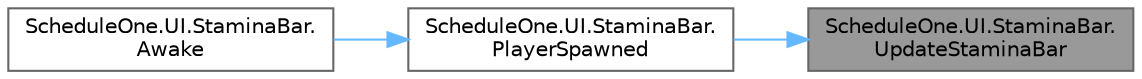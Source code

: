 digraph "ScheduleOne.UI.StaminaBar.UpdateStaminaBar"
{
 // LATEX_PDF_SIZE
  bgcolor="transparent";
  edge [fontname=Helvetica,fontsize=10,labelfontname=Helvetica,labelfontsize=10];
  node [fontname=Helvetica,fontsize=10,shape=box,height=0.2,width=0.4];
  rankdir="RL";
  Node1 [id="Node000001",label="ScheduleOne.UI.StaminaBar.\lUpdateStaminaBar",height=0.2,width=0.4,color="gray40", fillcolor="grey60", style="filled", fontcolor="black",tooltip=" "];
  Node1 -> Node2 [id="edge1_Node000001_Node000002",dir="back",color="steelblue1",style="solid",tooltip=" "];
  Node2 [id="Node000002",label="ScheduleOne.UI.StaminaBar.\lPlayerSpawned",height=0.2,width=0.4,color="grey40", fillcolor="white", style="filled",URL="$class_schedule_one_1_1_u_i_1_1_stamina_bar.html#aa2534820bed1391583c1a916e156a455",tooltip=" "];
  Node2 -> Node3 [id="edge2_Node000002_Node000003",dir="back",color="steelblue1",style="solid",tooltip=" "];
  Node3 [id="Node000003",label="ScheduleOne.UI.StaminaBar.\lAwake",height=0.2,width=0.4,color="grey40", fillcolor="white", style="filled",URL="$class_schedule_one_1_1_u_i_1_1_stamina_bar.html#ad1fdc47fd413a4c30d10ff29354082fd",tooltip=" "];
}
